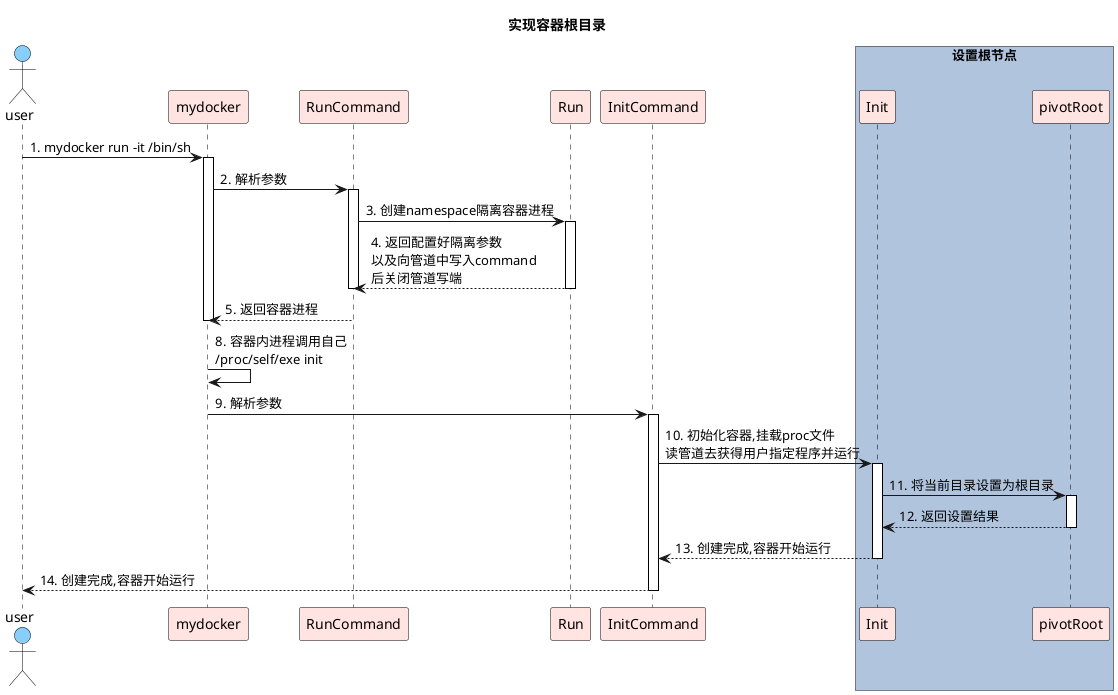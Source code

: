 

@startuml
title 实现容器根目录

skinparam sequence {

    ActorBorderColor black
    LifeLineBorderColor black
    ActorBackgroundColor #87CEFA


    ParticipantBorderColor black
    ParticipantBackgroundColor #FFE4E1
}


actor user
participant mydocker
participant RunCommand
participant Run
participant InitCommand
box "设置根节点" #B0C4DE
participant Init
participant pivotRoot
end box



user -> mydocker : 1. mydocker run -it /bin/sh
activate mydocker
mydocker -> RunCommand: 2. 解析参数
activate RunCommand
RunCommand -> Run: 3. 创建namespace隔离容器进程
activate Run

Run --> RunCommand: 4. 返回配置好隔离参数\n以及向管道中写入command\n后关闭管道写端
deactivate Run
deactivate RunCommand
RunCommand --> mydocker: 5. 返回容器进程
deactivate mydocker
mydocker -> mydocker: 8. 容器内进程调用自己\n/proc/self/exe init
mydocker -> InitCommand: 9. 解析参数
activate InitCommand
InitCommand -> Init: 10. 初始化容器,挂载proc文件\n读管道去获得用户指定程序并运行
activate Init

Init -> pivotRoot: 11. 将当前目录设置为根目录
activate pivotRoot
pivotRoot --> Init: 12. 返回设置结果
deactivate pivotRoot
Init --> InitCommand: 13. 创建完成,容器开始运行
deactivate Init
InitCommand --> user: 14. 创建完成,容器开始运行
deactivate InitCommand

@enduml
